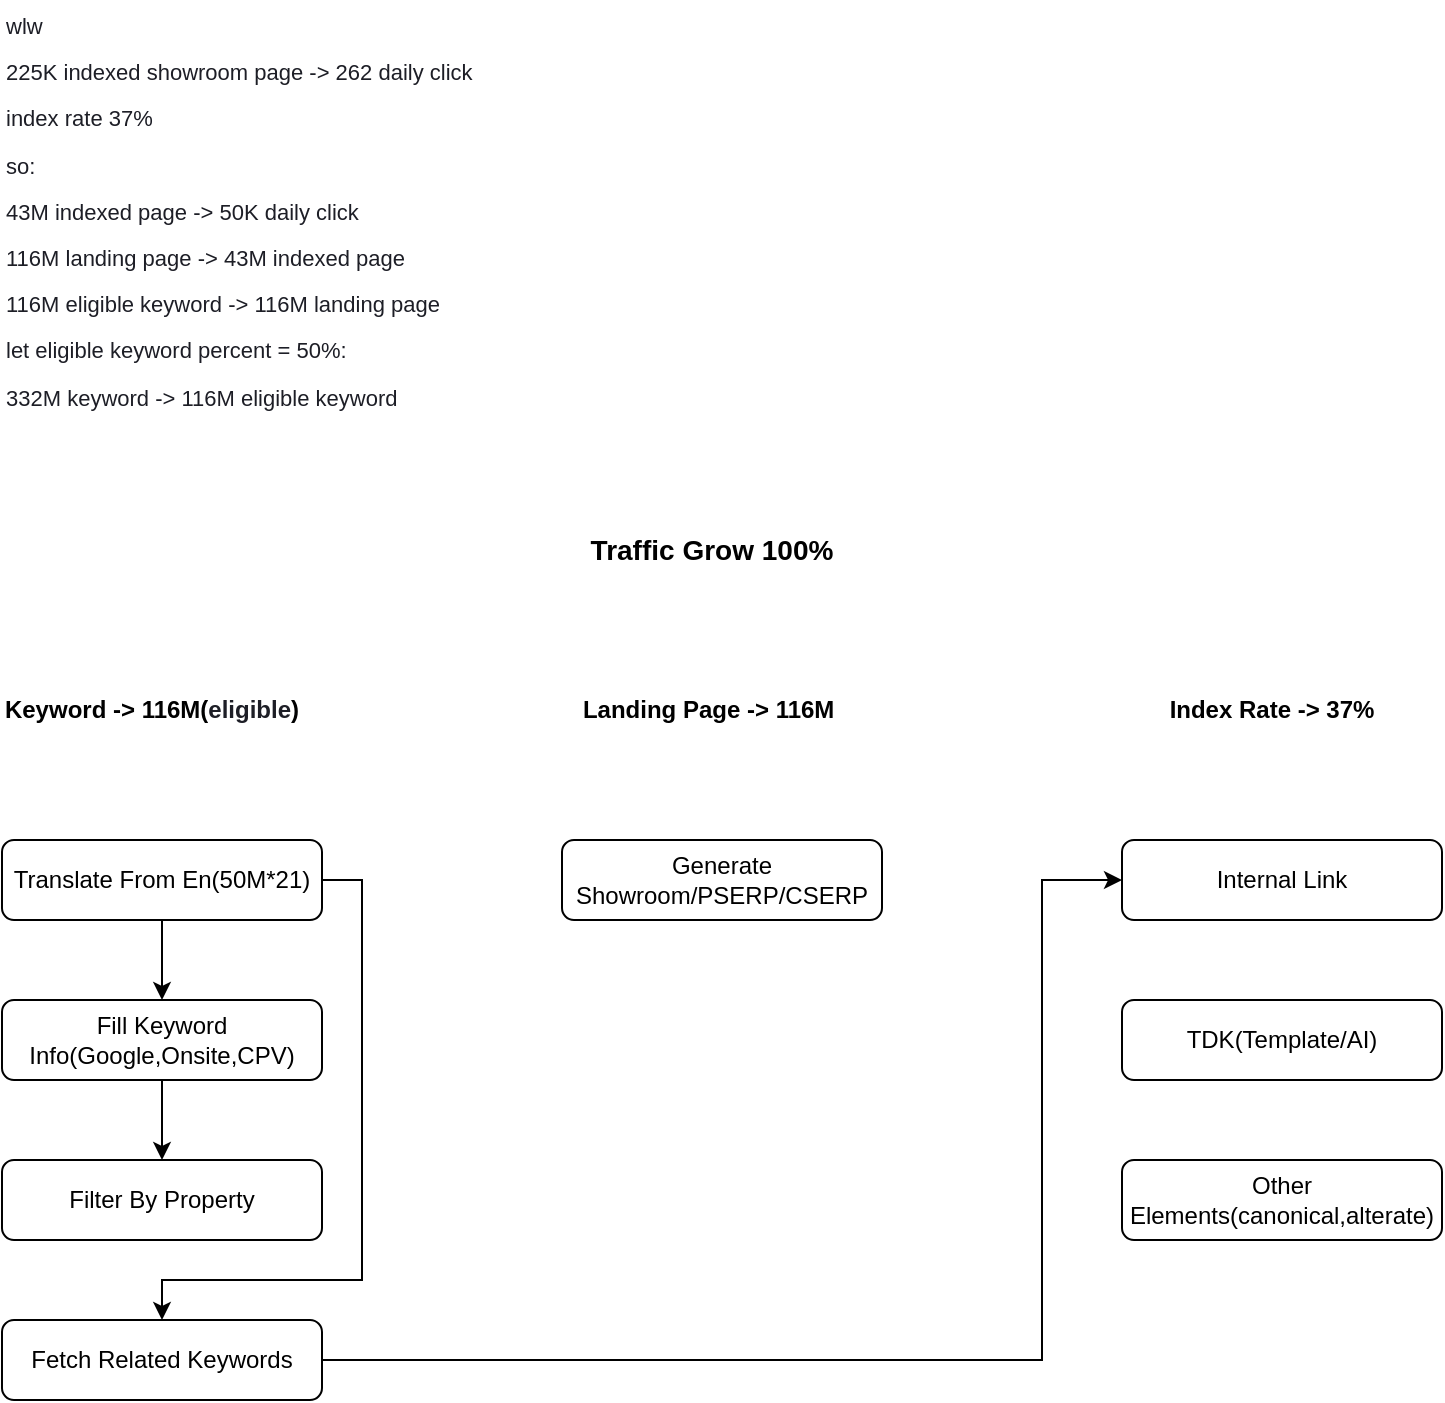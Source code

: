 <mxfile version="24.8.4">
  <diagram name="第 1 页" id="A2_o63IfxjyKfNZ6jgSW">
    <mxGraphModel dx="1417" dy="1823" grid="1" gridSize="10" guides="1" tooltips="1" connect="1" arrows="1" fold="1" page="1" pageScale="1" pageWidth="827" pageHeight="1169" math="0" shadow="0">
      <root>
        <mxCell id="0" />
        <mxCell id="1" parent="0" />
        <mxCell id="CGiE7vuEJ3qXT8lJ0x0y-1" value="Traffic Grow 100%" style="text;html=1;align=center;verticalAlign=middle;whiteSpace=wrap;rounded=0;fontStyle=1;fontSize=14;" vertex="1" parent="1">
          <mxGeometry x="320" y="40" width="150" height="30" as="geometry" />
        </mxCell>
        <mxCell id="CGiE7vuEJ3qXT8lJ0x0y-2" value="&lt;p style=&quot;&quot;&gt;&lt;font face=&quot;Helvetica&quot; style=&quot;font-size: 12px;&quot;&gt;Keyword -&amp;gt; 116M(&lt;span style=&quot;color: rgb(29, 30, 38); text-align: left; background-color: rgb(255, 255, 255);&quot;&gt;eligible&lt;/span&gt;)&lt;/font&gt;&lt;/p&gt;" style="text;html=1;align=center;verticalAlign=middle;whiteSpace=wrap;rounded=0;fontStyle=1" vertex="1" parent="1">
          <mxGeometry x="40" y="120" width="150" height="30" as="geometry" />
        </mxCell>
        <mxCell id="CGiE7vuEJ3qXT8lJ0x0y-3" value="Landing Page -&amp;gt; 116M&amp;nbsp;" style="text;html=1;align=center;verticalAlign=middle;whiteSpace=wrap;rounded=0;fontStyle=1" vertex="1" parent="1">
          <mxGeometry x="320" y="120" width="150" height="30" as="geometry" />
        </mxCell>
        <mxCell id="CGiE7vuEJ3qXT8lJ0x0y-4" value="Index Rate -&amp;gt; 37%" style="text;html=1;align=center;verticalAlign=middle;whiteSpace=wrap;rounded=0;fontStyle=1" vertex="1" parent="1">
          <mxGeometry x="600" y="120" width="150" height="30" as="geometry" />
        </mxCell>
        <mxCell id="CGiE7vuEJ3qXT8lJ0x0y-5" value="&lt;p style=&quot;box-sizing: border-box; margin: 0px 0px 10px; color: rgb(29, 30, 38); font-family: Circular, sans-serif; font-style: normal; font-variant-ligatures: normal; font-variant-caps: normal; font-weight: 400; letter-spacing: normal; orphans: 2; text-indent: 0px; text-transform: none; widows: 2; word-spacing: 0px; -webkit-text-stroke-width: 0px; white-space: normal; background-color: rgb(255, 255, 255); text-decoration-thickness: initial; text-decoration-style: initial; text-decoration-color: initial; font-size: 11px;&quot;&gt;&lt;font style=&quot;font-size: 11px;&quot;&gt;wlw&lt;/font&gt;&lt;/p&gt;&lt;p style=&quot;box-sizing: border-box; margin: 0px 0px 10px; color: rgb(29, 30, 38); font-family: Circular, sans-serif; font-style: normal; font-variant-ligatures: normal; font-variant-caps: normal; font-weight: 400; letter-spacing: normal; orphans: 2; text-indent: 0px; text-transform: none; widows: 2; word-spacing: 0px; -webkit-text-stroke-width: 0px; white-space: normal; background-color: rgb(255, 255, 255); text-decoration-thickness: initial; text-decoration-style: initial; text-decoration-color: initial; font-size: 11px;&quot;&gt;&lt;font style=&quot;font-size: 11px;&quot;&gt;225K indexed showroom page -&amp;gt; 262 daily click&lt;/font&gt;&lt;/p&gt;&lt;p style=&quot;box-sizing: border-box; margin: 0px 0px 10px; color: rgb(29, 30, 38); font-family: Circular, sans-serif; font-style: normal; font-variant-ligatures: normal; font-variant-caps: normal; font-weight: 400; letter-spacing: normal; orphans: 2; text-indent: 0px; text-transform: none; widows: 2; word-spacing: 0px; -webkit-text-stroke-width: 0px; white-space: normal; background-color: rgb(255, 255, 255); text-decoration-thickness: initial; text-decoration-style: initial; text-decoration-color: initial; font-size: 11px;&quot;&gt;&lt;font style=&quot;font-size: 11px;&quot;&gt;index rate 37%&lt;/font&gt;&lt;/p&gt;&lt;p style=&quot;box-sizing: border-box; margin: 0px 0px 10px; color: rgb(29, 30, 38); font-family: Circular, sans-serif; font-style: normal; font-variant-ligatures: normal; font-variant-caps: normal; font-weight: 400; letter-spacing: normal; orphans: 2; text-indent: 0px; text-transform: none; widows: 2; word-spacing: 0px; -webkit-text-stroke-width: 0px; white-space: normal; background-color: rgb(255, 255, 255); text-decoration-thickness: initial; text-decoration-style: initial; text-decoration-color: initial; font-size: 11px;&quot;&gt;&lt;font style=&quot;font-size: 11px;&quot;&gt;so:&lt;/font&gt;&lt;/p&gt;&lt;p style=&quot;box-sizing: border-box; margin: 0px 0px 10px; color: rgb(29, 30, 38); font-family: Circular, sans-serif; font-style: normal; font-variant-ligatures: normal; font-variant-caps: normal; font-weight: 400; letter-spacing: normal; orphans: 2; text-indent: 0px; text-transform: none; widows: 2; word-spacing: 0px; -webkit-text-stroke-width: 0px; white-space: normal; background-color: rgb(255, 255, 255); text-decoration-thickness: initial; text-decoration-style: initial; text-decoration-color: initial; font-size: 11px;&quot;&gt;&lt;font style=&quot;font-size: 11px;&quot;&gt;43M indexed page -&amp;gt; 50K daily click&lt;/font&gt;&lt;/p&gt;&lt;p style=&quot;box-sizing: border-box; margin: 0px 0px 10px; color: rgb(29, 30, 38); font-family: Circular, sans-serif; font-style: normal; font-variant-ligatures: normal; font-variant-caps: normal; font-weight: 400; letter-spacing: normal; orphans: 2; text-indent: 0px; text-transform: none; widows: 2; word-spacing: 0px; -webkit-text-stroke-width: 0px; white-space: normal; background-color: rgb(255, 255, 255); text-decoration-thickness: initial; text-decoration-style: initial; text-decoration-color: initial; font-size: 11px;&quot;&gt;&lt;font style=&quot;font-size: 11px;&quot;&gt;116M landing page -&amp;gt; 43M indexed page&lt;/font&gt;&lt;/p&gt;&lt;p style=&quot;box-sizing: border-box; margin: 0px 0px 10px; color: rgb(29, 30, 38); font-family: Circular, sans-serif; font-style: normal; font-variant-ligatures: normal; font-variant-caps: normal; font-weight: 400; letter-spacing: normal; orphans: 2; text-indent: 0px; text-transform: none; widows: 2; word-spacing: 0px; -webkit-text-stroke-width: 0px; white-space: normal; background-color: rgb(255, 255, 255); text-decoration-thickness: initial; text-decoration-style: initial; text-decoration-color: initial; font-size: 11px;&quot;&gt;&lt;font style=&quot;font-size: 11px;&quot;&gt;116M eligible keyword -&amp;gt; 116M landing page&lt;/font&gt;&lt;/p&gt;&lt;p style=&quot;box-sizing: border-box; margin: 0px 0px 10px; color: rgb(29, 30, 38); font-family: Circular, sans-serif; font-style: normal; font-variant-ligatures: normal; font-variant-caps: normal; font-weight: 400; letter-spacing: normal; orphans: 2; text-indent: 0px; text-transform: none; widows: 2; word-spacing: 0px; -webkit-text-stroke-width: 0px; white-space: normal; background-color: rgb(255, 255, 255); text-decoration-thickness: initial; text-decoration-style: initial; text-decoration-color: initial; font-size: 11px;&quot;&gt;&lt;font style=&quot;font-size: 11px;&quot;&gt;let eligible keyword percent = 50%:&lt;/font&gt;&lt;/p&gt;&lt;p style=&quot;box-sizing: border-box; margin: 0px; color: rgb(29, 30, 38); font-family: Circular, sans-serif; font-style: normal; font-variant-ligatures: normal; font-variant-caps: normal; font-weight: 400; letter-spacing: normal; orphans: 2; text-indent: 0px; text-transform: none; widows: 2; word-spacing: 0px; -webkit-text-stroke-width: 0px; white-space: normal; background-color: rgb(255, 255, 255); text-decoration-thickness: initial; text-decoration-style: initial; text-decoration-color: initial; font-size: 11px;&quot;&gt;&lt;font style=&quot;font-size: 11px;&quot;&gt;332M keyword -&amp;gt; 116M eligible keyword&lt;/font&gt;&lt;/p&gt;" style="text;whiteSpace=wrap;html=1;align=left;" vertex="1" parent="1">
          <mxGeometry x="40" y="-220" width="280" height="220" as="geometry" />
        </mxCell>
        <mxCell id="CGiE7vuEJ3qXT8lJ0x0y-17" style="edgeStyle=orthogonalEdgeStyle;rounded=0;orthogonalLoop=1;jettySize=auto;html=1;exitX=0.5;exitY=1;exitDx=0;exitDy=0;entryX=0.5;entryY=0;entryDx=0;entryDy=0;" edge="1" parent="1" source="CGiE7vuEJ3qXT8lJ0x0y-6" target="CGiE7vuEJ3qXT8lJ0x0y-7">
          <mxGeometry relative="1" as="geometry" />
        </mxCell>
        <mxCell id="CGiE7vuEJ3qXT8lJ0x0y-19" style="edgeStyle=orthogonalEdgeStyle;rounded=0;orthogonalLoop=1;jettySize=auto;html=1;exitX=1;exitY=0.5;exitDx=0;exitDy=0;entryX=0.5;entryY=0;entryDx=0;entryDy=0;" edge="1" parent="1" source="CGiE7vuEJ3qXT8lJ0x0y-6" target="CGiE7vuEJ3qXT8lJ0x0y-13">
          <mxGeometry relative="1" as="geometry">
            <Array as="points">
              <mxPoint x="220" y="220" />
              <mxPoint x="220" y="420" />
              <mxPoint x="120" y="420" />
            </Array>
          </mxGeometry>
        </mxCell>
        <mxCell id="CGiE7vuEJ3qXT8lJ0x0y-6" value="Translate From En(50M*21)" style="rounded=1;whiteSpace=wrap;html=1;" vertex="1" parent="1">
          <mxGeometry x="40" y="200" width="160" height="40" as="geometry" />
        </mxCell>
        <mxCell id="CGiE7vuEJ3qXT8lJ0x0y-15" style="edgeStyle=orthogonalEdgeStyle;rounded=0;orthogonalLoop=1;jettySize=auto;html=1;exitX=0.5;exitY=1;exitDx=0;exitDy=0;entryX=0.5;entryY=0;entryDx=0;entryDy=0;" edge="1" parent="1" source="CGiE7vuEJ3qXT8lJ0x0y-7" target="CGiE7vuEJ3qXT8lJ0x0y-8">
          <mxGeometry relative="1" as="geometry" />
        </mxCell>
        <mxCell id="CGiE7vuEJ3qXT8lJ0x0y-7" value="Fill Keyword Info(Google,Onsite,CPV)" style="rounded=1;whiteSpace=wrap;html=1;" vertex="1" parent="1">
          <mxGeometry x="40" y="280" width="160" height="40" as="geometry" />
        </mxCell>
        <mxCell id="CGiE7vuEJ3qXT8lJ0x0y-8" value="Filter By Property" style="rounded=1;whiteSpace=wrap;html=1;" vertex="1" parent="1">
          <mxGeometry x="40" y="360" width="160" height="40" as="geometry" />
        </mxCell>
        <mxCell id="CGiE7vuEJ3qXT8lJ0x0y-9" value="Generate Showroom/PSERP/CSERP" style="rounded=1;whiteSpace=wrap;html=1;" vertex="1" parent="1">
          <mxGeometry x="320" y="200" width="160" height="40" as="geometry" />
        </mxCell>
        <mxCell id="CGiE7vuEJ3qXT8lJ0x0y-10" value="Internal Link" style="rounded=1;whiteSpace=wrap;html=1;" vertex="1" parent="1">
          <mxGeometry x="600" y="200" width="160" height="40" as="geometry" />
        </mxCell>
        <mxCell id="CGiE7vuEJ3qXT8lJ0x0y-11" value="TDK(Template/AI)" style="rounded=1;whiteSpace=wrap;html=1;" vertex="1" parent="1">
          <mxGeometry x="600" y="280" width="160" height="40" as="geometry" />
        </mxCell>
        <mxCell id="CGiE7vuEJ3qXT8lJ0x0y-12" value="Other Elements(canonical,alterate)" style="rounded=1;whiteSpace=wrap;html=1;" vertex="1" parent="1">
          <mxGeometry x="600" y="360" width="160" height="40" as="geometry" />
        </mxCell>
        <mxCell id="CGiE7vuEJ3qXT8lJ0x0y-18" style="edgeStyle=orthogonalEdgeStyle;rounded=0;orthogonalLoop=1;jettySize=auto;html=1;exitX=1;exitY=0.5;exitDx=0;exitDy=0;entryX=0;entryY=0.5;entryDx=0;entryDy=0;" edge="1" parent="1" source="CGiE7vuEJ3qXT8lJ0x0y-13" target="CGiE7vuEJ3qXT8lJ0x0y-10">
          <mxGeometry relative="1" as="geometry">
            <Array as="points">
              <mxPoint x="560" y="460" />
              <mxPoint x="560" y="220" />
            </Array>
          </mxGeometry>
        </mxCell>
        <mxCell id="CGiE7vuEJ3qXT8lJ0x0y-13" value="Fetch Related Keywords" style="rounded=1;whiteSpace=wrap;html=1;" vertex="1" parent="1">
          <mxGeometry x="40" y="440" width="160" height="40" as="geometry" />
        </mxCell>
      </root>
    </mxGraphModel>
  </diagram>
</mxfile>
